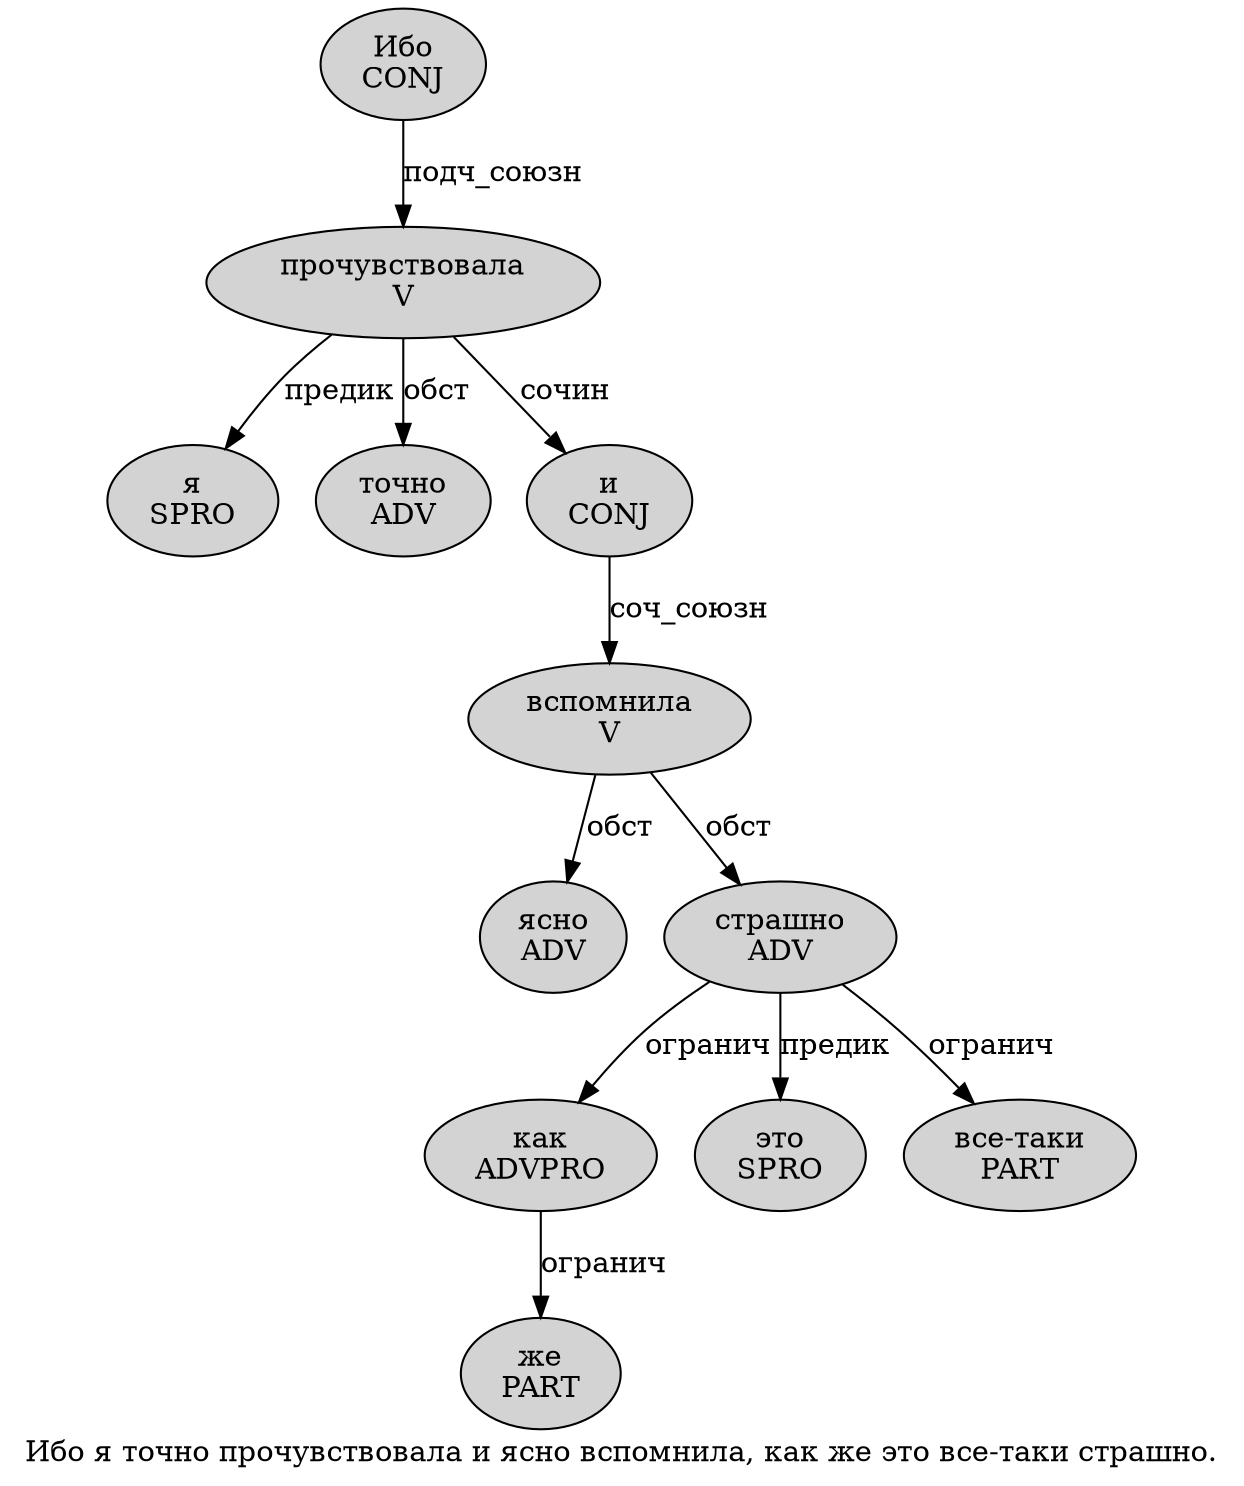 digraph SENTENCE_1687 {
	graph [label="Ибо я точно прочувствовала и ясно вспомнила, как же это все-таки страшно."]
	node [style=filled]
		0 [label="Ибо
CONJ" color="" fillcolor=lightgray penwidth=1 shape=ellipse]
		1 [label="я
SPRO" color="" fillcolor=lightgray penwidth=1 shape=ellipse]
		2 [label="точно
ADV" color="" fillcolor=lightgray penwidth=1 shape=ellipse]
		3 [label="прочувствовала
V" color="" fillcolor=lightgray penwidth=1 shape=ellipse]
		4 [label="и
CONJ" color="" fillcolor=lightgray penwidth=1 shape=ellipse]
		5 [label="ясно
ADV" color="" fillcolor=lightgray penwidth=1 shape=ellipse]
		6 [label="вспомнила
V" color="" fillcolor=lightgray penwidth=1 shape=ellipse]
		8 [label="как
ADVPRO" color="" fillcolor=lightgray penwidth=1 shape=ellipse]
		9 [label="же
PART" color="" fillcolor=lightgray penwidth=1 shape=ellipse]
		10 [label="это
SPRO" color="" fillcolor=lightgray penwidth=1 shape=ellipse]
		11 [label="все-таки
PART" color="" fillcolor=lightgray penwidth=1 shape=ellipse]
		12 [label="страшно
ADV" color="" fillcolor=lightgray penwidth=1 shape=ellipse]
			0 -> 3 [label="подч_союзн"]
			4 -> 6 [label="соч_союзн"]
			8 -> 9 [label="огранич"]
			3 -> 1 [label="предик"]
			3 -> 2 [label="обст"]
			3 -> 4 [label="сочин"]
			12 -> 8 [label="огранич"]
			12 -> 10 [label="предик"]
			12 -> 11 [label="огранич"]
			6 -> 5 [label="обст"]
			6 -> 12 [label="обст"]
}
